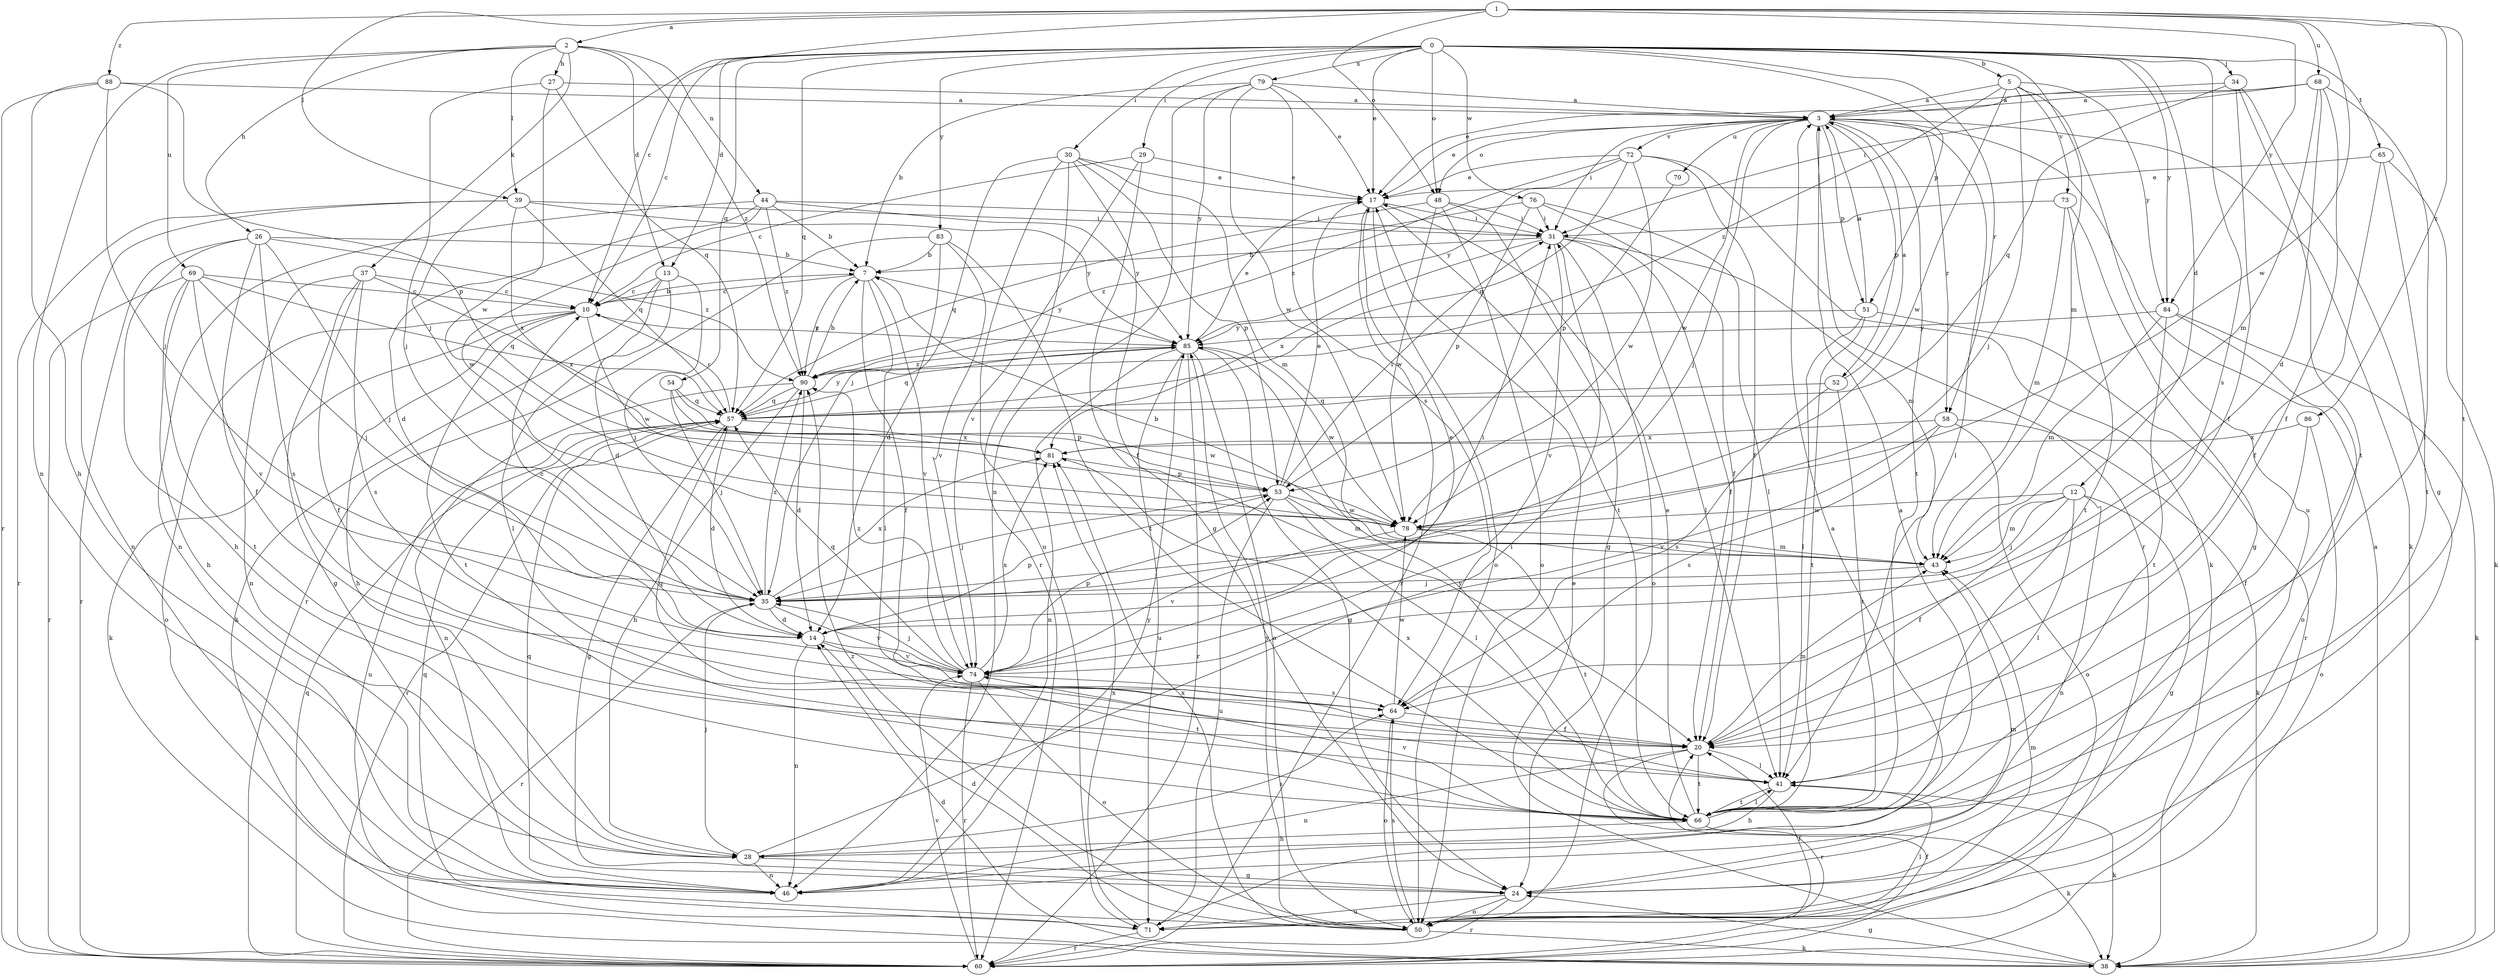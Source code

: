 strict digraph  {
0;
1;
2;
3;
5;
7;
10;
12;
13;
14;
17;
20;
24;
26;
27;
28;
29;
30;
31;
34;
35;
37;
38;
39;
41;
43;
44;
46;
48;
50;
51;
52;
53;
54;
57;
58;
60;
64;
65;
66;
68;
69;
70;
71;
72;
73;
74;
76;
78;
79;
81;
83;
84;
85;
86;
88;
90;
0 -> 5  [label=b];
0 -> 10  [label=c];
0 -> 12  [label=d];
0 -> 13  [label=d];
0 -> 17  [label=e];
0 -> 29  [label=i];
0 -> 30  [label=i];
0 -> 34  [label=j];
0 -> 35  [label=j];
0 -> 43  [label=m];
0 -> 48  [label=o];
0 -> 51  [label=p];
0 -> 54  [label=q];
0 -> 57  [label=q];
0 -> 58  [label=r];
0 -> 64  [label=s];
0 -> 65  [label=t];
0 -> 76  [label=w];
0 -> 79  [label=x];
0 -> 83  [label=y];
0 -> 84  [label=y];
1 -> 2  [label=a];
1 -> 10  [label=c];
1 -> 39  [label=l];
1 -> 48  [label=o];
1 -> 66  [label=t];
1 -> 68  [label=u];
1 -> 78  [label=w];
1 -> 84  [label=y];
1 -> 86  [label=z];
1 -> 88  [label=z];
2 -> 13  [label=d];
2 -> 26  [label=h];
2 -> 27  [label=h];
2 -> 37  [label=k];
2 -> 39  [label=l];
2 -> 44  [label=n];
2 -> 46  [label=n];
2 -> 69  [label=u];
2 -> 90  [label=z];
3 -> 17  [label=e];
3 -> 31  [label=i];
3 -> 35  [label=j];
3 -> 38  [label=k];
3 -> 41  [label=l];
3 -> 48  [label=o];
3 -> 51  [label=p];
3 -> 52  [label=p];
3 -> 58  [label=r];
3 -> 60  [label=r];
3 -> 66  [label=t];
3 -> 70  [label=u];
3 -> 72  [label=v];
3 -> 78  [label=w];
5 -> 3  [label=a];
5 -> 35  [label=j];
5 -> 71  [label=u];
5 -> 73  [label=v];
5 -> 78  [label=w];
5 -> 84  [label=y];
5 -> 90  [label=z];
7 -> 10  [label=c];
7 -> 20  [label=f];
7 -> 41  [label=l];
7 -> 74  [label=v];
7 -> 85  [label=y];
7 -> 90  [label=z];
10 -> 7  [label=b];
10 -> 28  [label=h];
10 -> 38  [label=k];
10 -> 50  [label=o];
10 -> 66  [label=t];
10 -> 78  [label=w];
10 -> 85  [label=y];
12 -> 20  [label=f];
12 -> 24  [label=g];
12 -> 35  [label=j];
12 -> 41  [label=l];
12 -> 43  [label=m];
12 -> 46  [label=n];
12 -> 78  [label=w];
13 -> 10  [label=c];
13 -> 14  [label=d];
13 -> 35  [label=j];
13 -> 38  [label=k];
13 -> 41  [label=l];
14 -> 10  [label=c];
14 -> 31  [label=i];
14 -> 46  [label=n];
14 -> 53  [label=p];
14 -> 66  [label=t];
14 -> 74  [label=v];
17 -> 31  [label=i];
17 -> 50  [label=o];
17 -> 60  [label=r];
17 -> 66  [label=t];
20 -> 41  [label=l];
20 -> 43  [label=m];
20 -> 46  [label=n];
20 -> 57  [label=q];
20 -> 60  [label=r];
20 -> 66  [label=t];
24 -> 43  [label=m];
24 -> 50  [label=o];
24 -> 60  [label=r];
24 -> 71  [label=u];
26 -> 7  [label=b];
26 -> 20  [label=f];
26 -> 28  [label=h];
26 -> 35  [label=j];
26 -> 60  [label=r];
26 -> 64  [label=s];
26 -> 90  [label=z];
27 -> 3  [label=a];
27 -> 35  [label=j];
27 -> 57  [label=q];
27 -> 78  [label=w];
28 -> 24  [label=g];
28 -> 31  [label=i];
28 -> 35  [label=j];
28 -> 46  [label=n];
28 -> 64  [label=s];
29 -> 10  [label=c];
29 -> 17  [label=e];
29 -> 24  [label=g];
29 -> 74  [label=v];
30 -> 17  [label=e];
30 -> 20  [label=f];
30 -> 35  [label=j];
30 -> 43  [label=m];
30 -> 53  [label=p];
30 -> 60  [label=r];
30 -> 71  [label=u];
31 -> 7  [label=b];
31 -> 20  [label=f];
31 -> 41  [label=l];
31 -> 43  [label=m];
31 -> 50  [label=o];
31 -> 74  [label=v];
31 -> 81  [label=x];
34 -> 3  [label=a];
34 -> 20  [label=f];
34 -> 24  [label=g];
34 -> 57  [label=q];
34 -> 66  [label=t];
35 -> 14  [label=d];
35 -> 60  [label=r];
35 -> 74  [label=v];
35 -> 81  [label=x];
35 -> 90  [label=z];
37 -> 10  [label=c];
37 -> 20  [label=f];
37 -> 24  [label=g];
37 -> 46  [label=n];
37 -> 64  [label=s];
37 -> 81  [label=x];
38 -> 3  [label=a];
38 -> 14  [label=d];
38 -> 17  [label=e];
38 -> 24  [label=g];
39 -> 31  [label=i];
39 -> 46  [label=n];
39 -> 57  [label=q];
39 -> 60  [label=r];
39 -> 81  [label=x];
39 -> 85  [label=y];
41 -> 28  [label=h];
41 -> 38  [label=k];
41 -> 66  [label=t];
43 -> 7  [label=b];
43 -> 35  [label=j];
44 -> 7  [label=b];
44 -> 14  [label=d];
44 -> 31  [label=i];
44 -> 46  [label=n];
44 -> 78  [label=w];
44 -> 85  [label=y];
44 -> 90  [label=z];
46 -> 3  [label=a];
46 -> 57  [label=q];
46 -> 85  [label=y];
48 -> 24  [label=g];
48 -> 31  [label=i];
48 -> 50  [label=o];
48 -> 57  [label=q];
48 -> 78  [label=w];
50 -> 14  [label=d];
50 -> 20  [label=f];
50 -> 38  [label=k];
50 -> 41  [label=l];
50 -> 64  [label=s];
50 -> 81  [label=x];
50 -> 85  [label=y];
50 -> 90  [label=z];
51 -> 3  [label=a];
51 -> 41  [label=l];
51 -> 60  [label=r];
51 -> 66  [label=t];
51 -> 85  [label=y];
52 -> 3  [label=a];
52 -> 57  [label=q];
52 -> 64  [label=s];
52 -> 66  [label=t];
53 -> 17  [label=e];
53 -> 31  [label=i];
53 -> 35  [label=j];
53 -> 41  [label=l];
53 -> 43  [label=m];
53 -> 71  [label=u];
53 -> 78  [label=w];
54 -> 35  [label=j];
54 -> 53  [label=p];
54 -> 57  [label=q];
54 -> 78  [label=w];
57 -> 10  [label=c];
57 -> 14  [label=d];
57 -> 24  [label=g];
57 -> 60  [label=r];
57 -> 71  [label=u];
57 -> 81  [label=x];
57 -> 85  [label=y];
58 -> 38  [label=k];
58 -> 50  [label=o];
58 -> 64  [label=s];
58 -> 74  [label=v];
58 -> 81  [label=x];
60 -> 20  [label=f];
60 -> 57  [label=q];
60 -> 74  [label=v];
64 -> 20  [label=f];
64 -> 50  [label=o];
64 -> 78  [label=w];
65 -> 17  [label=e];
65 -> 20  [label=f];
65 -> 38  [label=k];
65 -> 66  [label=t];
66 -> 17  [label=e];
66 -> 28  [label=h];
66 -> 38  [label=k];
66 -> 41  [label=l];
66 -> 74  [label=v];
66 -> 81  [label=x];
66 -> 85  [label=y];
68 -> 3  [label=a];
68 -> 14  [label=d];
68 -> 17  [label=e];
68 -> 20  [label=f];
68 -> 31  [label=i];
68 -> 41  [label=l];
68 -> 43  [label=m];
69 -> 10  [label=c];
69 -> 28  [label=h];
69 -> 35  [label=j];
69 -> 57  [label=q];
69 -> 60  [label=r];
69 -> 66  [label=t];
69 -> 74  [label=v];
70 -> 53  [label=p];
71 -> 3  [label=a];
71 -> 43  [label=m];
71 -> 57  [label=q];
71 -> 60  [label=r];
71 -> 81  [label=x];
72 -> 17  [label=e];
72 -> 20  [label=f];
72 -> 38  [label=k];
72 -> 57  [label=q];
72 -> 78  [label=w];
72 -> 85  [label=y];
72 -> 90  [label=z];
73 -> 24  [label=g];
73 -> 31  [label=i];
73 -> 43  [label=m];
73 -> 66  [label=t];
74 -> 17  [label=e];
74 -> 35  [label=j];
74 -> 50  [label=o];
74 -> 53  [label=p];
74 -> 57  [label=q];
74 -> 60  [label=r];
74 -> 64  [label=s];
74 -> 81  [label=x];
74 -> 90  [label=z];
76 -> 20  [label=f];
76 -> 31  [label=i];
76 -> 41  [label=l];
76 -> 53  [label=p];
76 -> 90  [label=z];
78 -> 43  [label=m];
78 -> 66  [label=t];
78 -> 74  [label=v];
79 -> 3  [label=a];
79 -> 7  [label=b];
79 -> 17  [label=e];
79 -> 46  [label=n];
79 -> 64  [label=s];
79 -> 78  [label=w];
79 -> 85  [label=y];
81 -> 53  [label=p];
83 -> 7  [label=b];
83 -> 14  [label=d];
83 -> 60  [label=r];
83 -> 66  [label=t];
83 -> 74  [label=v];
84 -> 38  [label=k];
84 -> 43  [label=m];
84 -> 50  [label=o];
84 -> 66  [label=t];
84 -> 85  [label=y];
85 -> 17  [label=e];
85 -> 24  [label=g];
85 -> 46  [label=n];
85 -> 50  [label=o];
85 -> 57  [label=q];
85 -> 60  [label=r];
85 -> 71  [label=u];
85 -> 78  [label=w];
85 -> 90  [label=z];
86 -> 20  [label=f];
86 -> 50  [label=o];
86 -> 81  [label=x];
88 -> 3  [label=a];
88 -> 28  [label=h];
88 -> 35  [label=j];
88 -> 53  [label=p];
88 -> 60  [label=r];
90 -> 7  [label=b];
90 -> 14  [label=d];
90 -> 28  [label=h];
90 -> 46  [label=n];
90 -> 57  [label=q];
}
